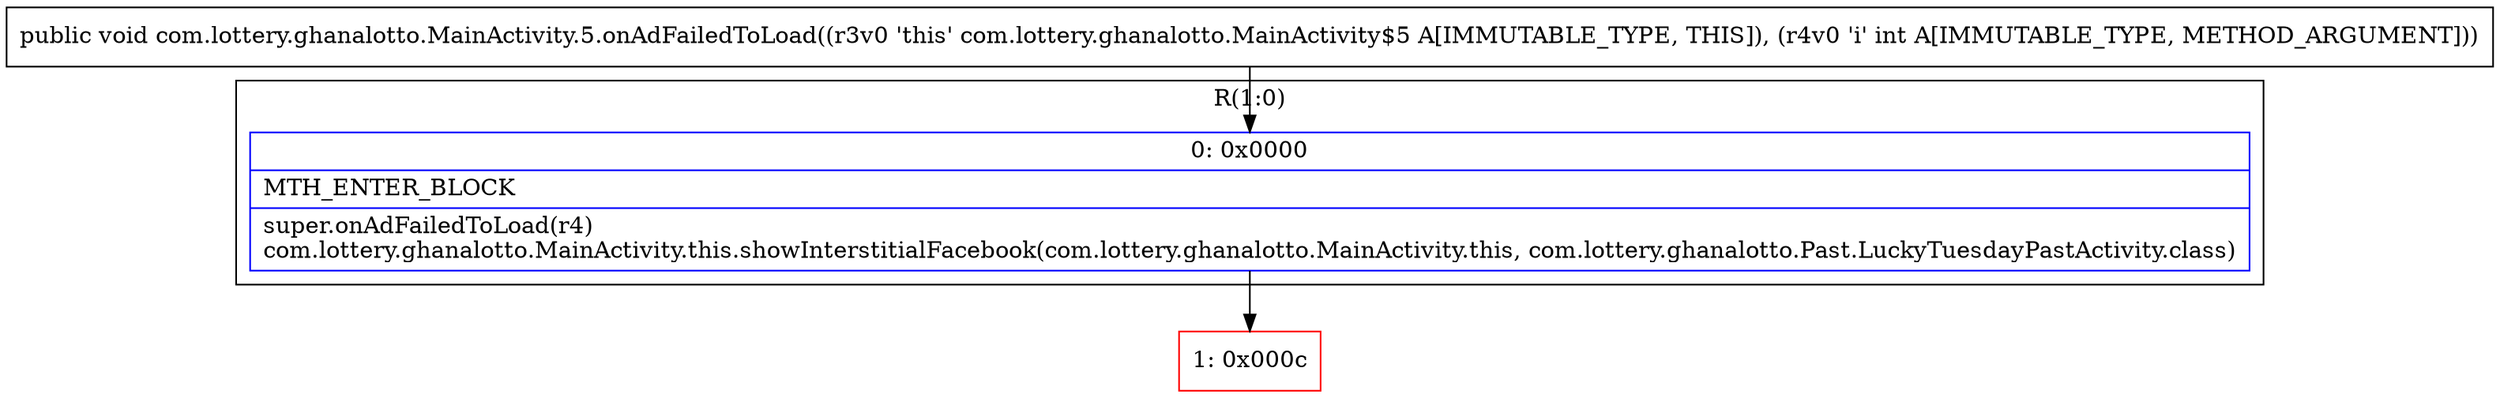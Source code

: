 digraph "CFG forcom.lottery.ghanalotto.MainActivity.5.onAdFailedToLoad(I)V" {
subgraph cluster_Region_1666772266 {
label = "R(1:0)";
node [shape=record,color=blue];
Node_0 [shape=record,label="{0\:\ 0x0000|MTH_ENTER_BLOCK\l|super.onAdFailedToLoad(r4)\lcom.lottery.ghanalotto.MainActivity.this.showInterstitialFacebook(com.lottery.ghanalotto.MainActivity.this, com.lottery.ghanalotto.Past.LuckyTuesdayPastActivity.class)\l}"];
}
Node_1 [shape=record,color=red,label="{1\:\ 0x000c}"];
MethodNode[shape=record,label="{public void com.lottery.ghanalotto.MainActivity.5.onAdFailedToLoad((r3v0 'this' com.lottery.ghanalotto.MainActivity$5 A[IMMUTABLE_TYPE, THIS]), (r4v0 'i' int A[IMMUTABLE_TYPE, METHOD_ARGUMENT])) }"];
MethodNode -> Node_0;
Node_0 -> Node_1;
}

